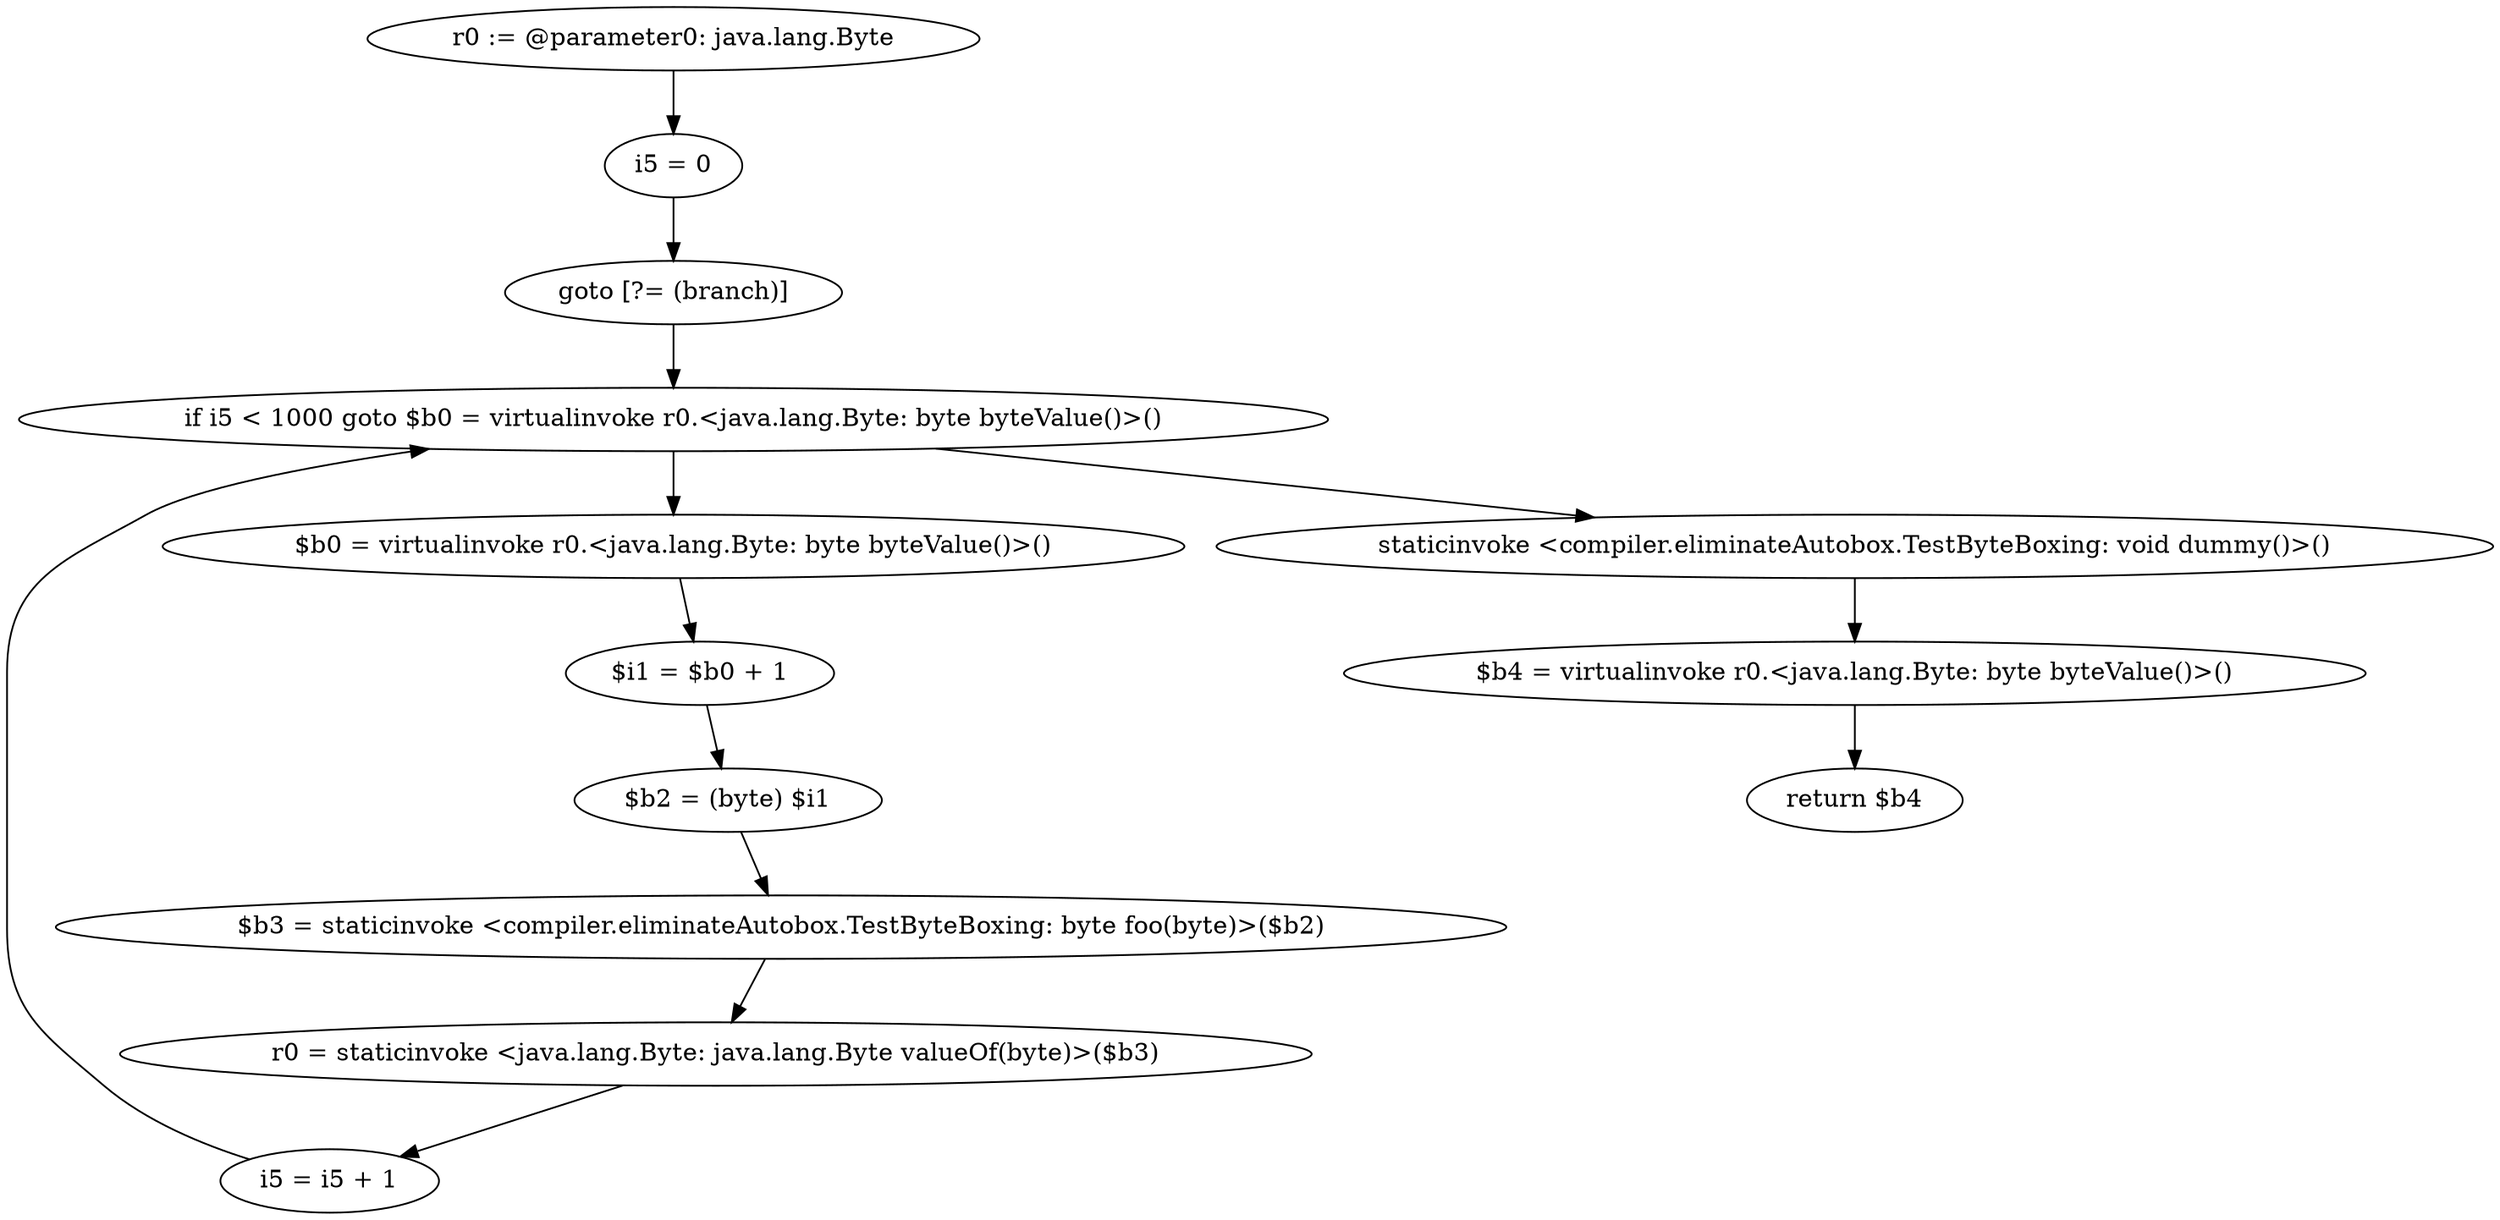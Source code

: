 digraph "unitGraph" {
    "r0 := @parameter0: java.lang.Byte"
    "i5 = 0"
    "goto [?= (branch)]"
    "$b0 = virtualinvoke r0.<java.lang.Byte: byte byteValue()>()"
    "$i1 = $b0 + 1"
    "$b2 = (byte) $i1"
    "$b3 = staticinvoke <compiler.eliminateAutobox.TestByteBoxing: byte foo(byte)>($b2)"
    "r0 = staticinvoke <java.lang.Byte: java.lang.Byte valueOf(byte)>($b3)"
    "i5 = i5 + 1"
    "if i5 < 1000 goto $b0 = virtualinvoke r0.<java.lang.Byte: byte byteValue()>()"
    "staticinvoke <compiler.eliminateAutobox.TestByteBoxing: void dummy()>()"
    "$b4 = virtualinvoke r0.<java.lang.Byte: byte byteValue()>()"
    "return $b4"
    "r0 := @parameter0: java.lang.Byte"->"i5 = 0";
    "i5 = 0"->"goto [?= (branch)]";
    "goto [?= (branch)]"->"if i5 < 1000 goto $b0 = virtualinvoke r0.<java.lang.Byte: byte byteValue()>()";
    "$b0 = virtualinvoke r0.<java.lang.Byte: byte byteValue()>()"->"$i1 = $b0 + 1";
    "$i1 = $b0 + 1"->"$b2 = (byte) $i1";
    "$b2 = (byte) $i1"->"$b3 = staticinvoke <compiler.eliminateAutobox.TestByteBoxing: byte foo(byte)>($b2)";
    "$b3 = staticinvoke <compiler.eliminateAutobox.TestByteBoxing: byte foo(byte)>($b2)"->"r0 = staticinvoke <java.lang.Byte: java.lang.Byte valueOf(byte)>($b3)";
    "r0 = staticinvoke <java.lang.Byte: java.lang.Byte valueOf(byte)>($b3)"->"i5 = i5 + 1";
    "i5 = i5 + 1"->"if i5 < 1000 goto $b0 = virtualinvoke r0.<java.lang.Byte: byte byteValue()>()";
    "if i5 < 1000 goto $b0 = virtualinvoke r0.<java.lang.Byte: byte byteValue()>()"->"staticinvoke <compiler.eliminateAutobox.TestByteBoxing: void dummy()>()";
    "if i5 < 1000 goto $b0 = virtualinvoke r0.<java.lang.Byte: byte byteValue()>()"->"$b0 = virtualinvoke r0.<java.lang.Byte: byte byteValue()>()";
    "staticinvoke <compiler.eliminateAutobox.TestByteBoxing: void dummy()>()"->"$b4 = virtualinvoke r0.<java.lang.Byte: byte byteValue()>()";
    "$b4 = virtualinvoke r0.<java.lang.Byte: byte byteValue()>()"->"return $b4";
}
